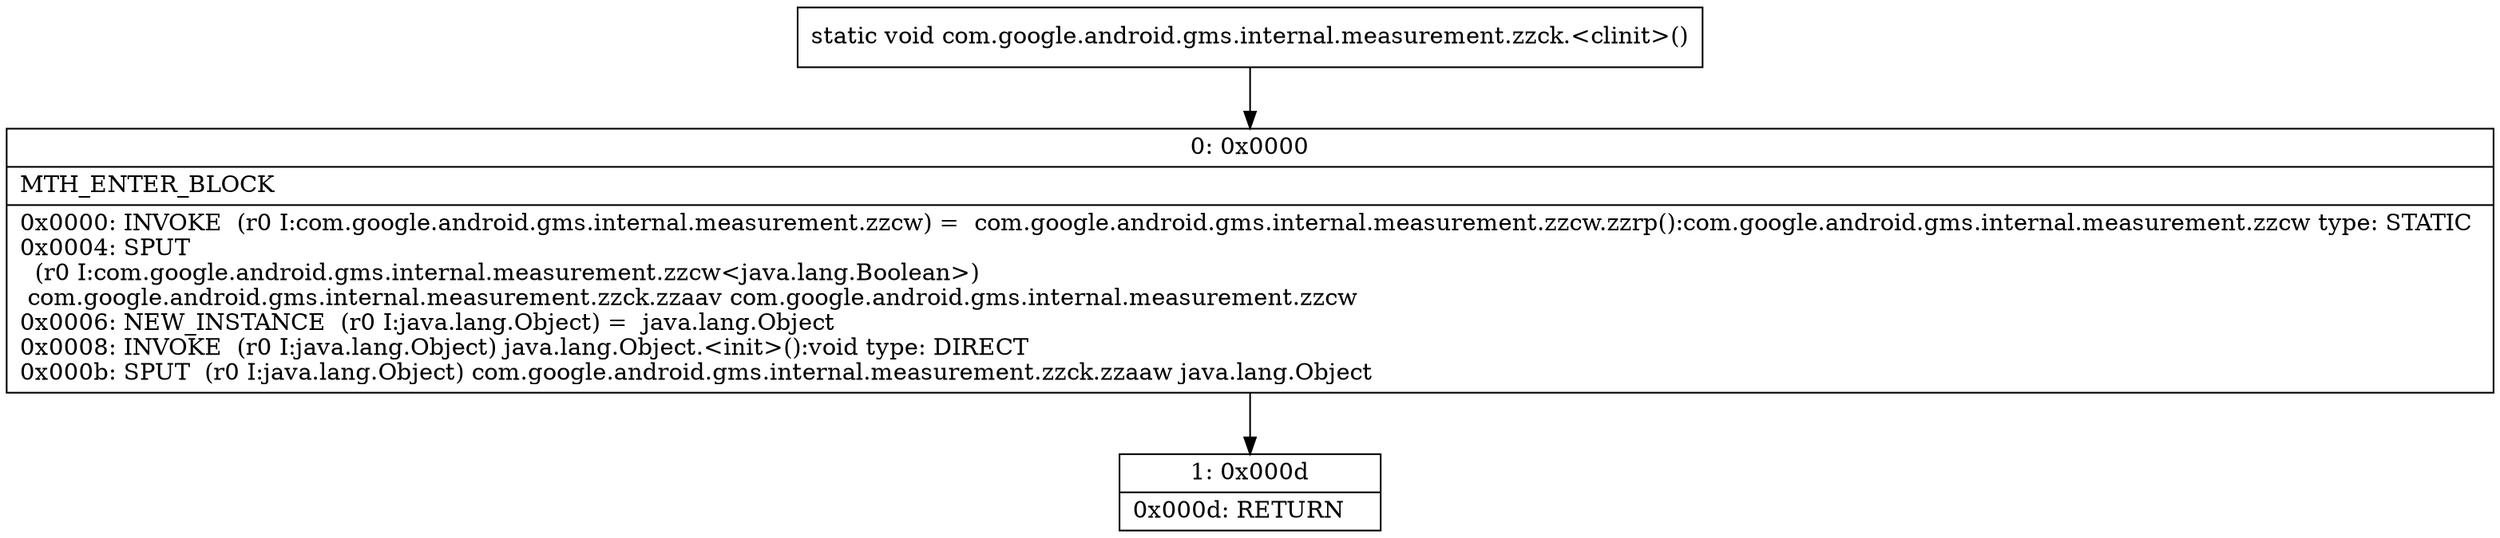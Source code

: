 digraph "CFG forcom.google.android.gms.internal.measurement.zzck.\<clinit\>()V" {
Node_0 [shape=record,label="{0\:\ 0x0000|MTH_ENTER_BLOCK\l|0x0000: INVOKE  (r0 I:com.google.android.gms.internal.measurement.zzcw) =  com.google.android.gms.internal.measurement.zzcw.zzrp():com.google.android.gms.internal.measurement.zzcw type: STATIC \l0x0004: SPUT  \l  (r0 I:com.google.android.gms.internal.measurement.zzcw\<java.lang.Boolean\>)\l com.google.android.gms.internal.measurement.zzck.zzaav com.google.android.gms.internal.measurement.zzcw \l0x0006: NEW_INSTANCE  (r0 I:java.lang.Object) =  java.lang.Object \l0x0008: INVOKE  (r0 I:java.lang.Object) java.lang.Object.\<init\>():void type: DIRECT \l0x000b: SPUT  (r0 I:java.lang.Object) com.google.android.gms.internal.measurement.zzck.zzaaw java.lang.Object \l}"];
Node_1 [shape=record,label="{1\:\ 0x000d|0x000d: RETURN   \l}"];
MethodNode[shape=record,label="{static void com.google.android.gms.internal.measurement.zzck.\<clinit\>() }"];
MethodNode -> Node_0;
Node_0 -> Node_1;
}

